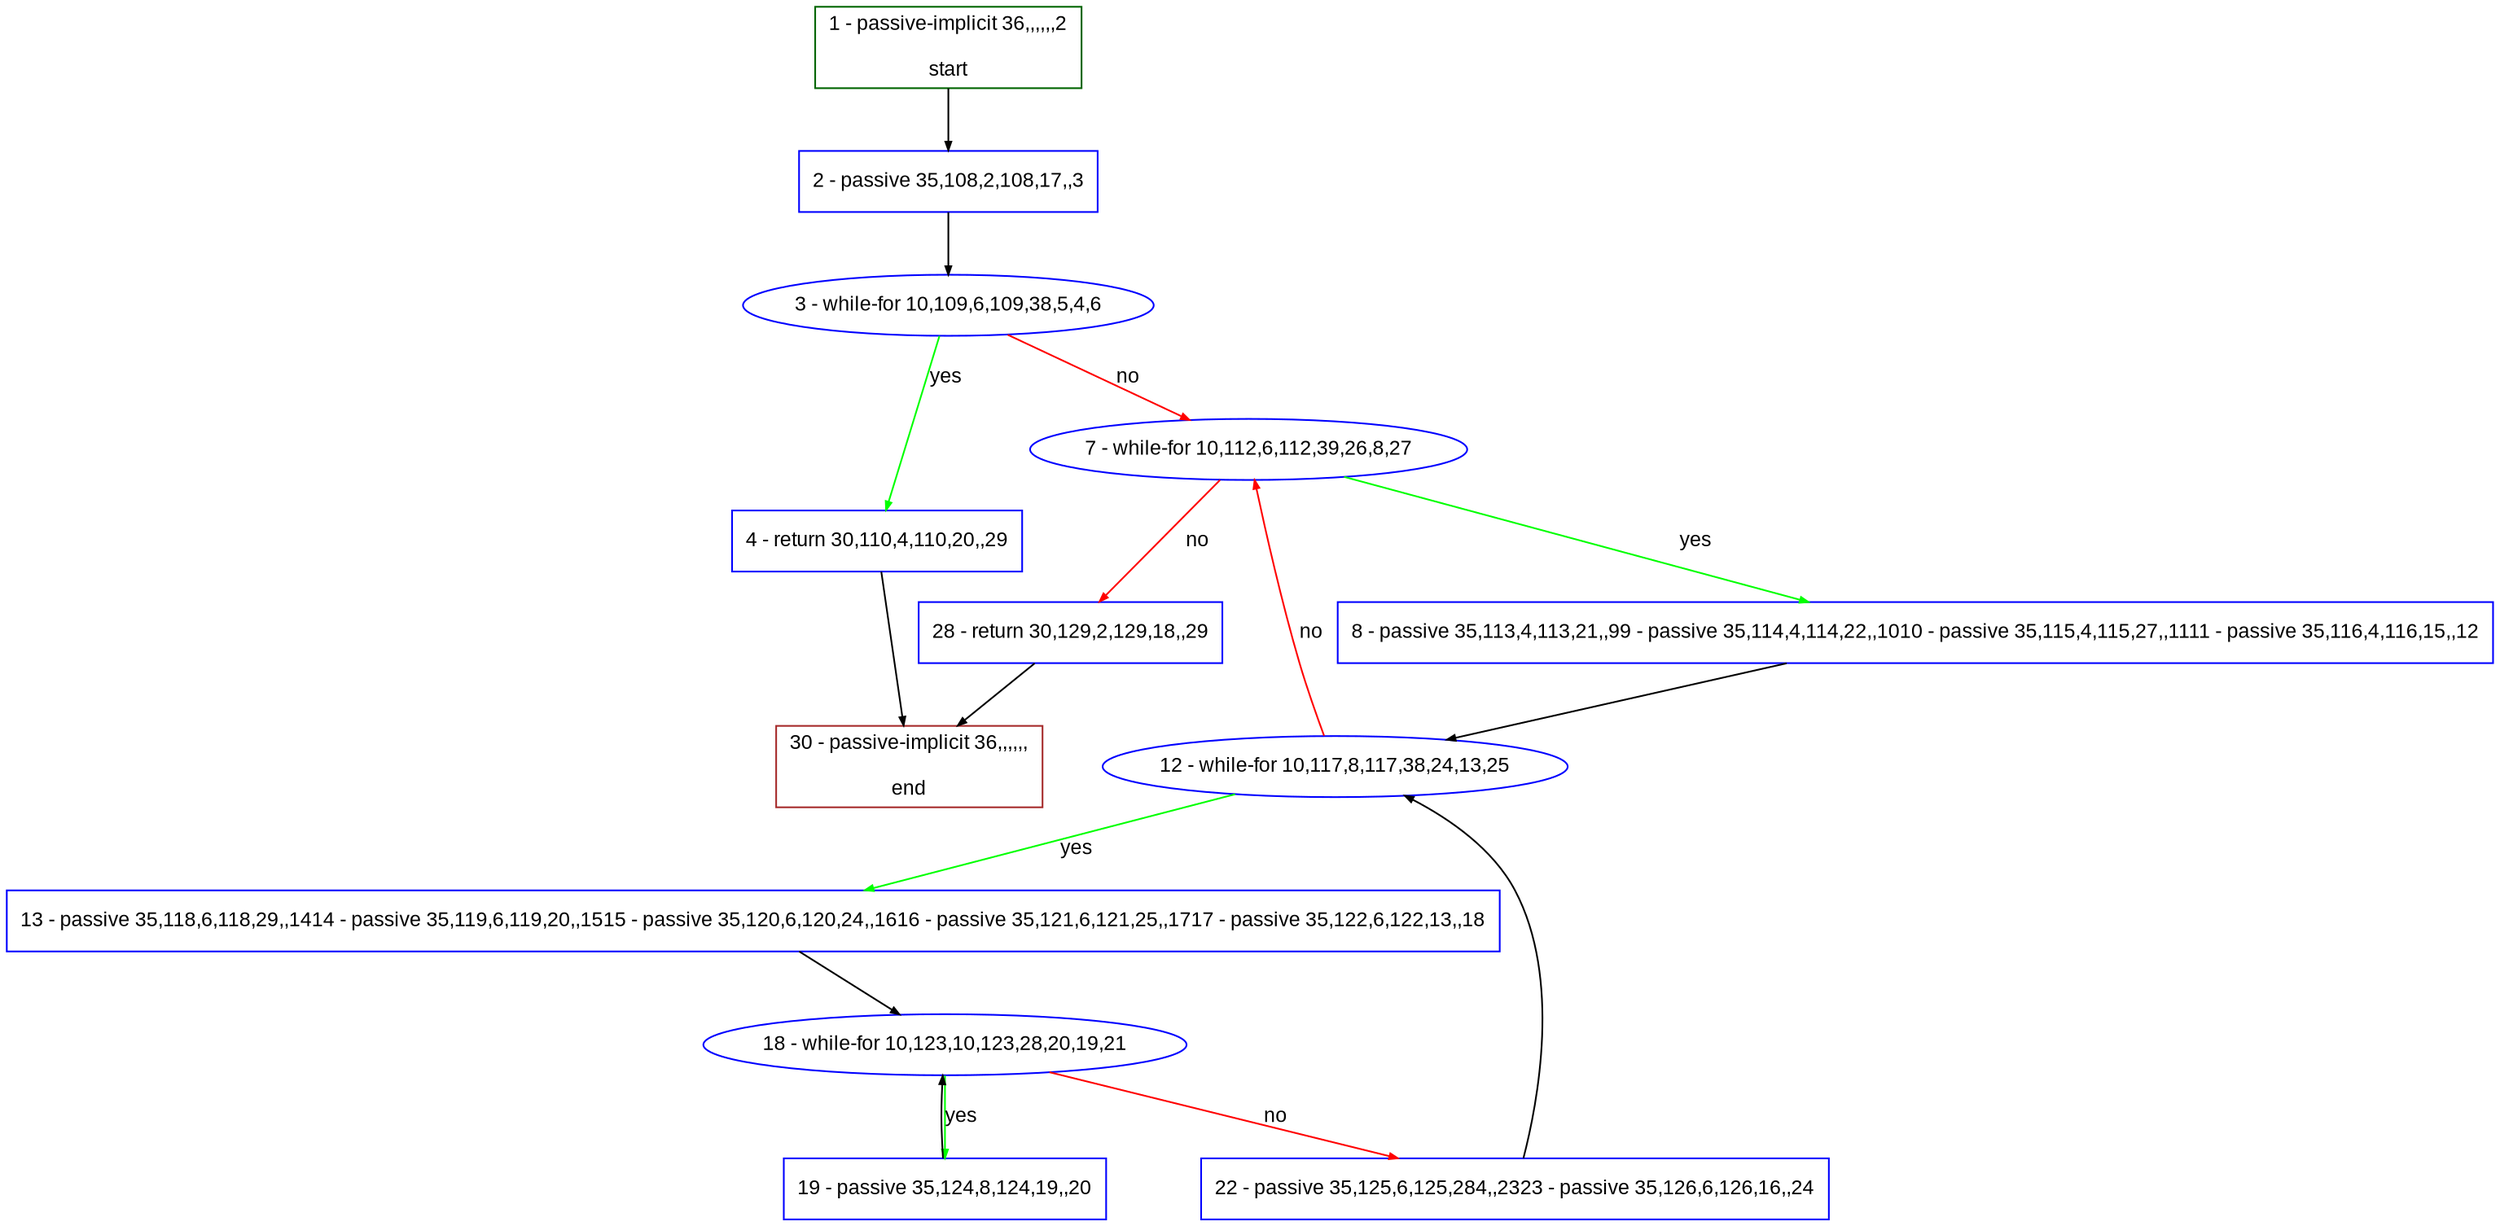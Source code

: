 digraph "" {
  graph [pack="true", label="", fontsize="12", packmode="clust", fontname="Arial", fillcolor="#FFFFCC", bgcolor="white", style="rounded,filled", compound="true"];
  node [node_initialized="no", label="", color="grey", fontsize="12", fillcolor="white", fontname="Arial", style="filled", shape="rectangle", compound="true", fixedsize="false"];
  edge [fontcolor="black", arrowhead="normal", arrowtail="none", arrowsize="0.5", ltail="", label="", color="black", fontsize="12", lhead="", fontname="Arial", dir="forward", compound="true"];
  __N1 [label="2 - passive 35,108,2,108,17,,3", color="#0000ff", fillcolor="#ffffff", style="filled", shape="box"];
  __N2 [label="1 - passive-implicit 36,,,,,,2\n\nstart", color="#006400", fillcolor="#ffffff", style="filled", shape="box"];
  __N3 [label="3 - while-for 10,109,6,109,38,5,4,6", color="#0000ff", fillcolor="#ffffff", style="filled", shape="oval"];
  __N4 [label="4 - return 30,110,4,110,20,,29", color="#0000ff", fillcolor="#ffffff", style="filled", shape="box"];
  __N5 [label="7 - while-for 10,112,6,112,39,26,8,27", color="#0000ff", fillcolor="#ffffff", style="filled", shape="oval"];
  __N6 [label="30 - passive-implicit 36,,,,,,\n\nend", color="#a52a2a", fillcolor="#ffffff", style="filled", shape="box"];
  __N7 [label="8 - passive 35,113,4,113,21,,99 - passive 35,114,4,114,22,,1010 - passive 35,115,4,115,27,,1111 - passive 35,116,4,116,15,,12", color="#0000ff", fillcolor="#ffffff", style="filled", shape="box"];
  __N8 [label="28 - return 30,129,2,129,18,,29", color="#0000ff", fillcolor="#ffffff", style="filled", shape="box"];
  __N9 [label="12 - while-for 10,117,8,117,38,24,13,25", color="#0000ff", fillcolor="#ffffff", style="filled", shape="oval"];
  __N10 [label="13 - passive 35,118,6,118,29,,1414 - passive 35,119,6,119,20,,1515 - passive 35,120,6,120,24,,1616 - passive 35,121,6,121,25,,1717 - passive 35,122,6,122,13,,18", color="#0000ff", fillcolor="#ffffff", style="filled", shape="box"];
  __N11 [label="18 - while-for 10,123,10,123,28,20,19,21", color="#0000ff", fillcolor="#ffffff", style="filled", shape="oval"];
  __N12 [label="19 - passive 35,124,8,124,19,,20", color="#0000ff", fillcolor="#ffffff", style="filled", shape="box"];
  __N13 [label="22 - passive 35,125,6,125,284,,2323 - passive 35,126,6,126,16,,24", color="#0000ff", fillcolor="#ffffff", style="filled", shape="box"];
  __N2 -> __N1 [arrowhead="normal", arrowtail="none", color="#000000", label="", dir="forward"];
  __N1 -> __N3 [arrowhead="normal", arrowtail="none", color="#000000", label="", dir="forward"];
  __N3 -> __N4 [arrowhead="normal", arrowtail="none", color="#00ff00", label="yes", dir="forward"];
  __N3 -> __N5 [arrowhead="normal", arrowtail="none", color="#ff0000", label="no", dir="forward"];
  __N4 -> __N6 [arrowhead="normal", arrowtail="none", color="#000000", label="", dir="forward"];
  __N5 -> __N7 [arrowhead="normal", arrowtail="none", color="#00ff00", label="yes", dir="forward"];
  __N5 -> __N8 [arrowhead="normal", arrowtail="none", color="#ff0000", label="no", dir="forward"];
  __N7 -> __N9 [arrowhead="normal", arrowtail="none", color="#000000", label="", dir="forward"];
  __N9 -> __N5 [arrowhead="normal", arrowtail="none", color="#ff0000", label="no", dir="forward"];
  __N9 -> __N10 [arrowhead="normal", arrowtail="none", color="#00ff00", label="yes", dir="forward"];
  __N10 -> __N11 [arrowhead="normal", arrowtail="none", color="#000000", label="", dir="forward"];
  __N11 -> __N12 [arrowhead="normal", arrowtail="none", color="#00ff00", label="yes", dir="forward"];
  __N12 -> __N11 [arrowhead="normal", arrowtail="none", color="#000000", label="", dir="forward"];
  __N11 -> __N13 [arrowhead="normal", arrowtail="none", color="#ff0000", label="no", dir="forward"];
  __N13 -> __N9 [arrowhead="normal", arrowtail="none", color="#000000", label="", dir="forward"];
  __N8 -> __N6 [arrowhead="normal", arrowtail="none", color="#000000", label="", dir="forward"];
}
